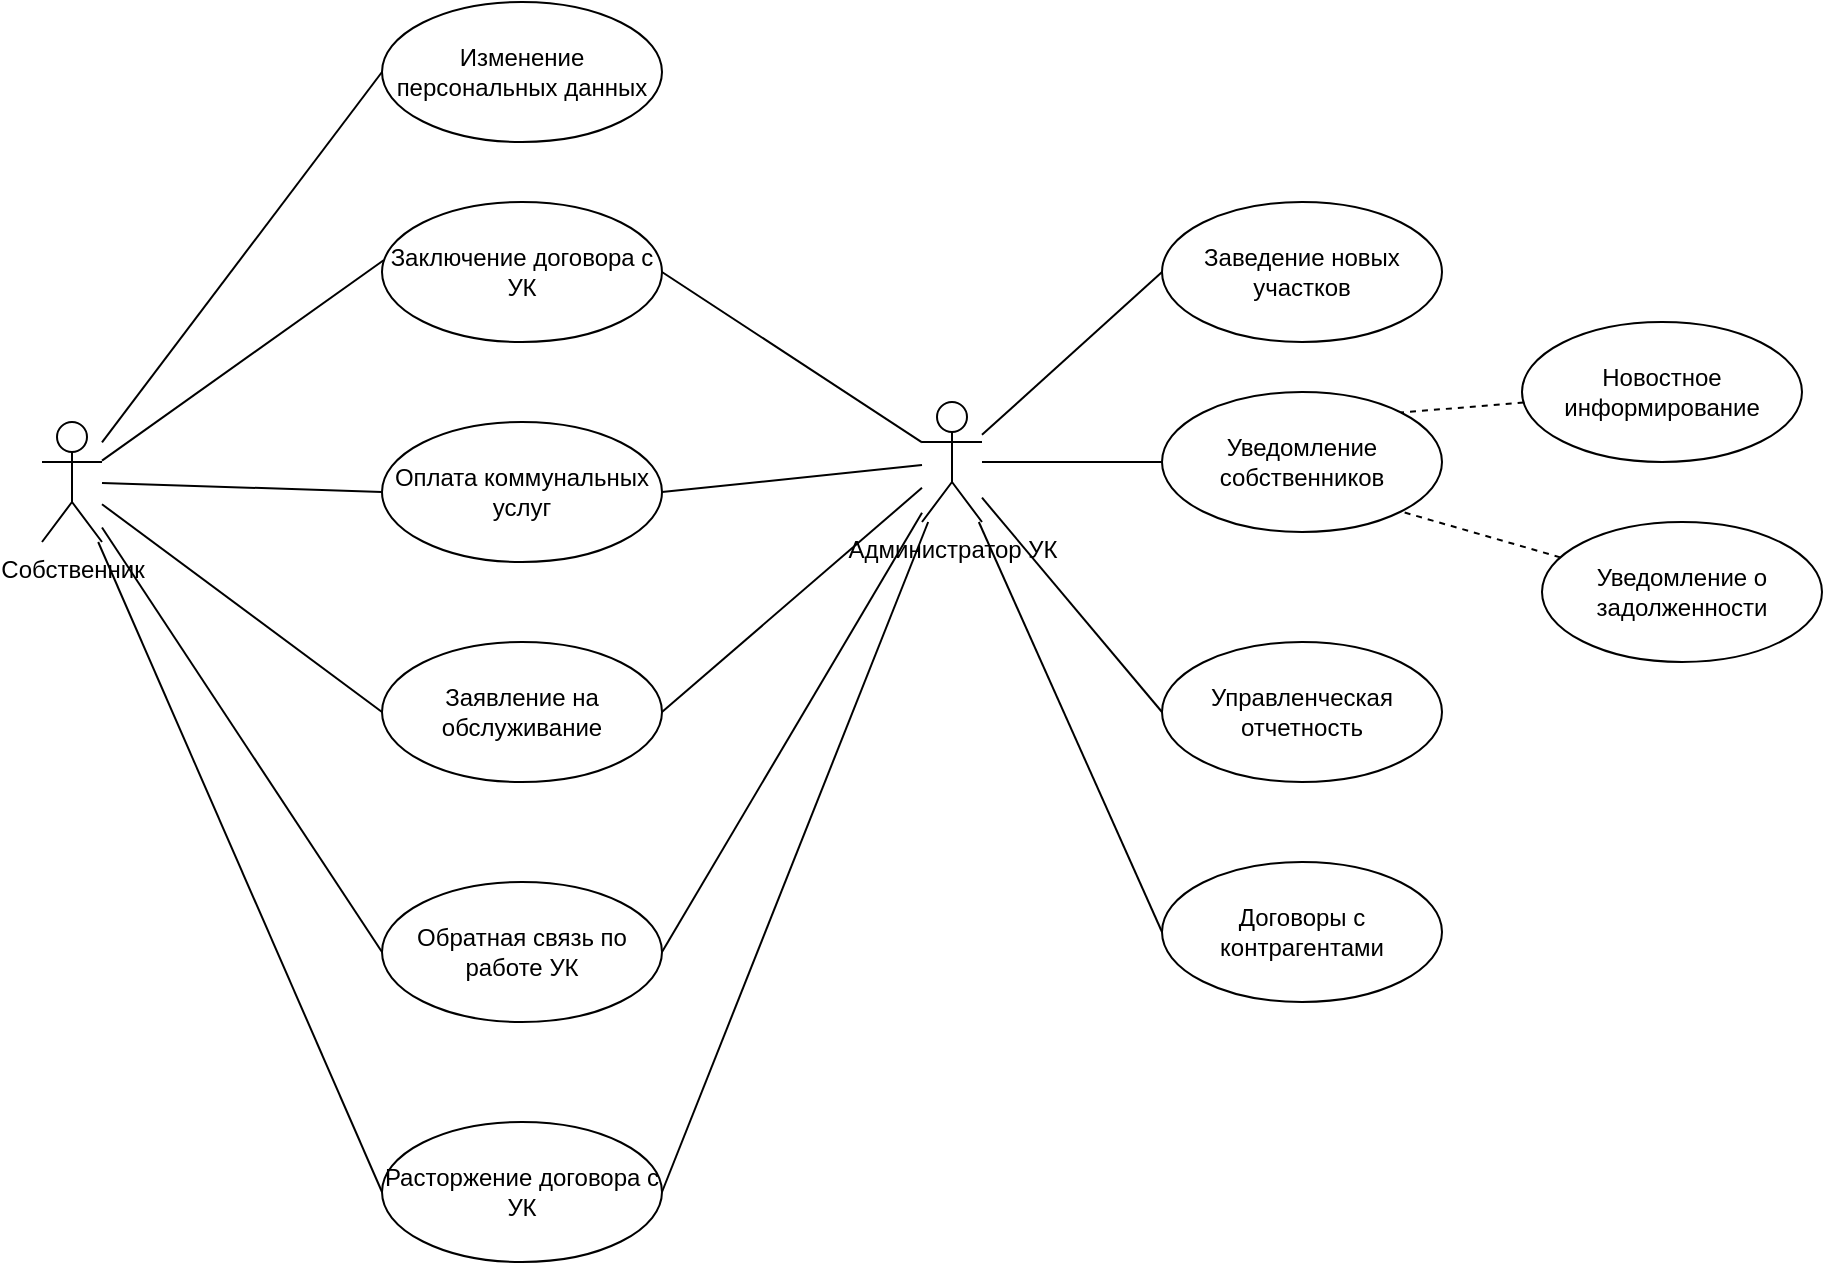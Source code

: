 <mxfile version="13.10.4" type="github">
  <diagram name="Page-1" id="c4acf3e9-155e-7222-9cf6-157b1a14988f">
    <mxGraphModel dx="2066" dy="842" grid="1" gridSize="10" guides="1" tooltips="1" connect="1" arrows="1" fold="1" page="1" pageScale="1" pageWidth="850" pageHeight="1100" background="#ffffff" math="0" shadow="0">
      <root>
        <mxCell id="0" />
        <mxCell id="1" parent="0" />
        <mxCell id="YTRROF7AAzYIW9vtYWbR-4" style="rounded=0;orthogonalLoop=1;jettySize=auto;html=1;entryX=0.007;entryY=0.414;entryDx=0;entryDy=0;entryPerimeter=0;endArrow=none;endFill=0;" parent="1" source="YTRROF7AAzYIW9vtYWbR-1" target="YTRROF7AAzYIW9vtYWbR-2" edge="1">
          <mxGeometry relative="1" as="geometry" />
        </mxCell>
        <mxCell id="YTRROF7AAzYIW9vtYWbR-6" style="edgeStyle=none;rounded=0;orthogonalLoop=1;jettySize=auto;html=1;entryX=0;entryY=0.5;entryDx=0;entryDy=0;endArrow=none;endFill=0;" parent="1" source="YTRROF7AAzYIW9vtYWbR-1" target="YTRROF7AAzYIW9vtYWbR-5" edge="1">
          <mxGeometry relative="1" as="geometry" />
        </mxCell>
        <mxCell id="YTRROF7AAzYIW9vtYWbR-8" style="edgeStyle=none;rounded=0;orthogonalLoop=1;jettySize=auto;html=1;entryX=0;entryY=0.5;entryDx=0;entryDy=0;endArrow=none;endFill=0;" parent="1" source="YTRROF7AAzYIW9vtYWbR-1" target="YTRROF7AAzYIW9vtYWbR-7" edge="1">
          <mxGeometry relative="1" as="geometry" />
        </mxCell>
        <mxCell id="YTRROF7AAzYIW9vtYWbR-10" style="edgeStyle=none;rounded=0;orthogonalLoop=1;jettySize=auto;html=1;entryX=0;entryY=0.5;entryDx=0;entryDy=0;endArrow=none;endFill=0;" parent="1" source="YTRROF7AAzYIW9vtYWbR-1" target="YTRROF7AAzYIW9vtYWbR-9" edge="1">
          <mxGeometry relative="1" as="geometry" />
        </mxCell>
        <mxCell id="YTRROF7AAzYIW9vtYWbR-12" style="edgeStyle=none;rounded=0;orthogonalLoop=1;jettySize=auto;html=1;entryX=0;entryY=0.5;entryDx=0;entryDy=0;endArrow=none;endFill=0;" parent="1" source="YTRROF7AAzYIW9vtYWbR-1" target="YTRROF7AAzYIW9vtYWbR-11" edge="1">
          <mxGeometry relative="1" as="geometry" />
        </mxCell>
        <mxCell id="YTRROF7AAzYIW9vtYWbR-28" style="edgeStyle=none;rounded=0;orthogonalLoop=1;jettySize=auto;html=1;entryX=0;entryY=0.5;entryDx=0;entryDy=0;endArrow=none;endFill=0;" parent="1" source="YTRROF7AAzYIW9vtYWbR-1" target="YTRROF7AAzYIW9vtYWbR-27" edge="1">
          <mxGeometry relative="1" as="geometry" />
        </mxCell>
        <mxCell id="YTRROF7AAzYIW9vtYWbR-1" value="Собственник" style="shape=umlActor;verticalLabelPosition=bottom;verticalAlign=top;html=1;" parent="1" vertex="1">
          <mxGeometry x="70" y="240" width="30" height="60" as="geometry" />
        </mxCell>
        <mxCell id="YTRROF7AAzYIW9vtYWbR-2" value="Заключение договора с УК" style="ellipse;whiteSpace=wrap;html=1;" parent="1" vertex="1">
          <mxGeometry x="240" y="130" width="140" height="70" as="geometry" />
        </mxCell>
        <mxCell id="YTRROF7AAzYIW9vtYWbR-5" value="Оплата коммунальных услуг" style="ellipse;whiteSpace=wrap;html=1;" parent="1" vertex="1">
          <mxGeometry x="240" y="240" width="140" height="70" as="geometry" />
        </mxCell>
        <mxCell id="YTRROF7AAzYIW9vtYWbR-7" value="Заявление на обслуживание" style="ellipse;whiteSpace=wrap;html=1;" parent="1" vertex="1">
          <mxGeometry x="240" y="350" width="140" height="70" as="geometry" />
        </mxCell>
        <mxCell id="YTRROF7AAzYIW9vtYWbR-9" value="Обратная связь по работе УК" style="ellipse;whiteSpace=wrap;html=1;" parent="1" vertex="1">
          <mxGeometry x="240" y="470" width="140" height="70" as="geometry" />
        </mxCell>
        <mxCell id="YTRROF7AAzYIW9vtYWbR-11" value="Расторжение договора с УК" style="ellipse;whiteSpace=wrap;html=1;" parent="1" vertex="1">
          <mxGeometry x="240" y="590" width="140" height="70" as="geometry" />
        </mxCell>
        <mxCell id="YTRROF7AAzYIW9vtYWbR-17" style="edgeStyle=none;rounded=0;orthogonalLoop=1;jettySize=auto;html=1;entryX=1;entryY=0.5;entryDx=0;entryDy=0;endArrow=none;endFill=0;" parent="1" source="YTRROF7AAzYIW9vtYWbR-15" target="YTRROF7AAzYIW9vtYWbR-2" edge="1">
          <mxGeometry relative="1" as="geometry" />
        </mxCell>
        <mxCell id="YTRROF7AAzYIW9vtYWbR-18" style="edgeStyle=none;rounded=0;orthogonalLoop=1;jettySize=auto;html=1;entryX=1;entryY=0.5;entryDx=0;entryDy=0;endArrow=none;endFill=0;" parent="1" source="YTRROF7AAzYIW9vtYWbR-15" target="YTRROF7AAzYIW9vtYWbR-5" edge="1">
          <mxGeometry relative="1" as="geometry" />
        </mxCell>
        <mxCell id="YTRROF7AAzYIW9vtYWbR-19" style="edgeStyle=none;rounded=0;orthogonalLoop=1;jettySize=auto;html=1;entryX=1;entryY=0.5;entryDx=0;entryDy=0;endArrow=none;endFill=0;" parent="1" source="YTRROF7AAzYIW9vtYWbR-15" target="YTRROF7AAzYIW9vtYWbR-7" edge="1">
          <mxGeometry relative="1" as="geometry" />
        </mxCell>
        <mxCell id="YTRROF7AAzYIW9vtYWbR-20" style="edgeStyle=none;rounded=0;orthogonalLoop=1;jettySize=auto;html=1;entryX=1;entryY=0.5;entryDx=0;entryDy=0;endArrow=none;endFill=0;" parent="1" source="YTRROF7AAzYIW9vtYWbR-15" target="YTRROF7AAzYIW9vtYWbR-9" edge="1">
          <mxGeometry relative="1" as="geometry" />
        </mxCell>
        <mxCell id="YTRROF7AAzYIW9vtYWbR-21" style="edgeStyle=none;rounded=0;orthogonalLoop=1;jettySize=auto;html=1;entryX=1;entryY=0.5;entryDx=0;entryDy=0;endArrow=none;endFill=0;" parent="1" source="YTRROF7AAzYIW9vtYWbR-15" target="YTRROF7AAzYIW9vtYWbR-11" edge="1">
          <mxGeometry relative="1" as="geometry" />
        </mxCell>
        <mxCell id="YTRROF7AAzYIW9vtYWbR-25" style="edgeStyle=none;rounded=0;orthogonalLoop=1;jettySize=auto;html=1;entryX=0;entryY=0.5;entryDx=0;entryDy=0;endArrow=none;endFill=0;" parent="1" source="YTRROF7AAzYIW9vtYWbR-15" target="YTRROF7AAzYIW9vtYWbR-24" edge="1">
          <mxGeometry relative="1" as="geometry" />
        </mxCell>
        <mxCell id="YTRROF7AAzYIW9vtYWbR-29" style="edgeStyle=none;rounded=0;orthogonalLoop=1;jettySize=auto;html=1;entryX=0;entryY=0.5;entryDx=0;entryDy=0;endArrow=none;endFill=0;" parent="1" source="YTRROF7AAzYIW9vtYWbR-15" target="YTRROF7AAzYIW9vtYWbR-26" edge="1">
          <mxGeometry relative="1" as="geometry" />
        </mxCell>
        <mxCell id="YTRROF7AAzYIW9vtYWbR-31" style="edgeStyle=none;rounded=0;orthogonalLoop=1;jettySize=auto;html=1;entryX=0;entryY=0.5;entryDx=0;entryDy=0;endArrow=none;endFill=0;" parent="1" source="YTRROF7AAzYIW9vtYWbR-15" target="YTRROF7AAzYIW9vtYWbR-30" edge="1">
          <mxGeometry relative="1" as="geometry" />
        </mxCell>
        <mxCell id="YTRROF7AAzYIW9vtYWbR-33" style="edgeStyle=none;rounded=0;orthogonalLoop=1;jettySize=auto;html=1;entryX=0;entryY=0.5;entryDx=0;entryDy=0;endArrow=none;endFill=0;" parent="1" source="YTRROF7AAzYIW9vtYWbR-15" target="YTRROF7AAzYIW9vtYWbR-32" edge="1">
          <mxGeometry relative="1" as="geometry" />
        </mxCell>
        <mxCell id="YTRROF7AAzYIW9vtYWbR-15" value="Администратор УК" style="shape=umlActor;verticalLabelPosition=bottom;verticalAlign=top;html=1;" parent="1" vertex="1">
          <mxGeometry x="510" y="230" width="30" height="60" as="geometry" />
        </mxCell>
        <mxCell id="YTRROF7AAzYIW9vtYWbR-24" value="Заведение новых участков" style="ellipse;whiteSpace=wrap;html=1;" parent="1" vertex="1">
          <mxGeometry x="630" y="130" width="140" height="70" as="geometry" />
        </mxCell>
        <mxCell id="YTRROF7AAzYIW9vtYWbR-26" value="Уведомление собственников" style="ellipse;whiteSpace=wrap;html=1;" parent="1" vertex="1">
          <mxGeometry x="630" y="225" width="140" height="70" as="geometry" />
        </mxCell>
        <mxCell id="YTRROF7AAzYIW9vtYWbR-27" value="Изменение персональных данных" style="ellipse;whiteSpace=wrap;html=1;" parent="1" vertex="1">
          <mxGeometry x="240" y="30" width="140" height="70" as="geometry" />
        </mxCell>
        <mxCell id="YTRROF7AAzYIW9vtYWbR-30" value="Управленческая отчетность" style="ellipse;whiteSpace=wrap;html=1;" parent="1" vertex="1">
          <mxGeometry x="630" y="350" width="140" height="70" as="geometry" />
        </mxCell>
        <mxCell id="YTRROF7AAzYIW9vtYWbR-32" value="Договоры с контрагентами" style="ellipse;whiteSpace=wrap;html=1;" parent="1" vertex="1">
          <mxGeometry x="630" y="460" width="140" height="70" as="geometry" />
        </mxCell>
        <mxCell id="u6qcltiycJHpj6jxVTmr-5" style="edgeStyle=none;rounded=0;orthogonalLoop=1;jettySize=auto;html=1;entryX=1;entryY=0;entryDx=0;entryDy=0;endArrow=none;endFill=0;dashed=1;" edge="1" parent="1" source="u6qcltiycJHpj6jxVTmr-2" target="YTRROF7AAzYIW9vtYWbR-26">
          <mxGeometry relative="1" as="geometry" />
        </mxCell>
        <mxCell id="u6qcltiycJHpj6jxVTmr-2" value="Новостное информирование" style="ellipse;whiteSpace=wrap;html=1;" vertex="1" parent="1">
          <mxGeometry x="810" y="190" width="140" height="70" as="geometry" />
        </mxCell>
        <mxCell id="u6qcltiycJHpj6jxVTmr-6" style="edgeStyle=none;rounded=0;orthogonalLoop=1;jettySize=auto;html=1;entryX=1;entryY=1;entryDx=0;entryDy=0;dashed=1;endArrow=none;endFill=0;" edge="1" parent="1" source="u6qcltiycJHpj6jxVTmr-3" target="YTRROF7AAzYIW9vtYWbR-26">
          <mxGeometry relative="1" as="geometry" />
        </mxCell>
        <mxCell id="u6qcltiycJHpj6jxVTmr-3" value="Уведомление о задолженности" style="ellipse;whiteSpace=wrap;html=1;" vertex="1" parent="1">
          <mxGeometry x="820" y="290" width="140" height="70" as="geometry" />
        </mxCell>
      </root>
    </mxGraphModel>
  </diagram>
</mxfile>
